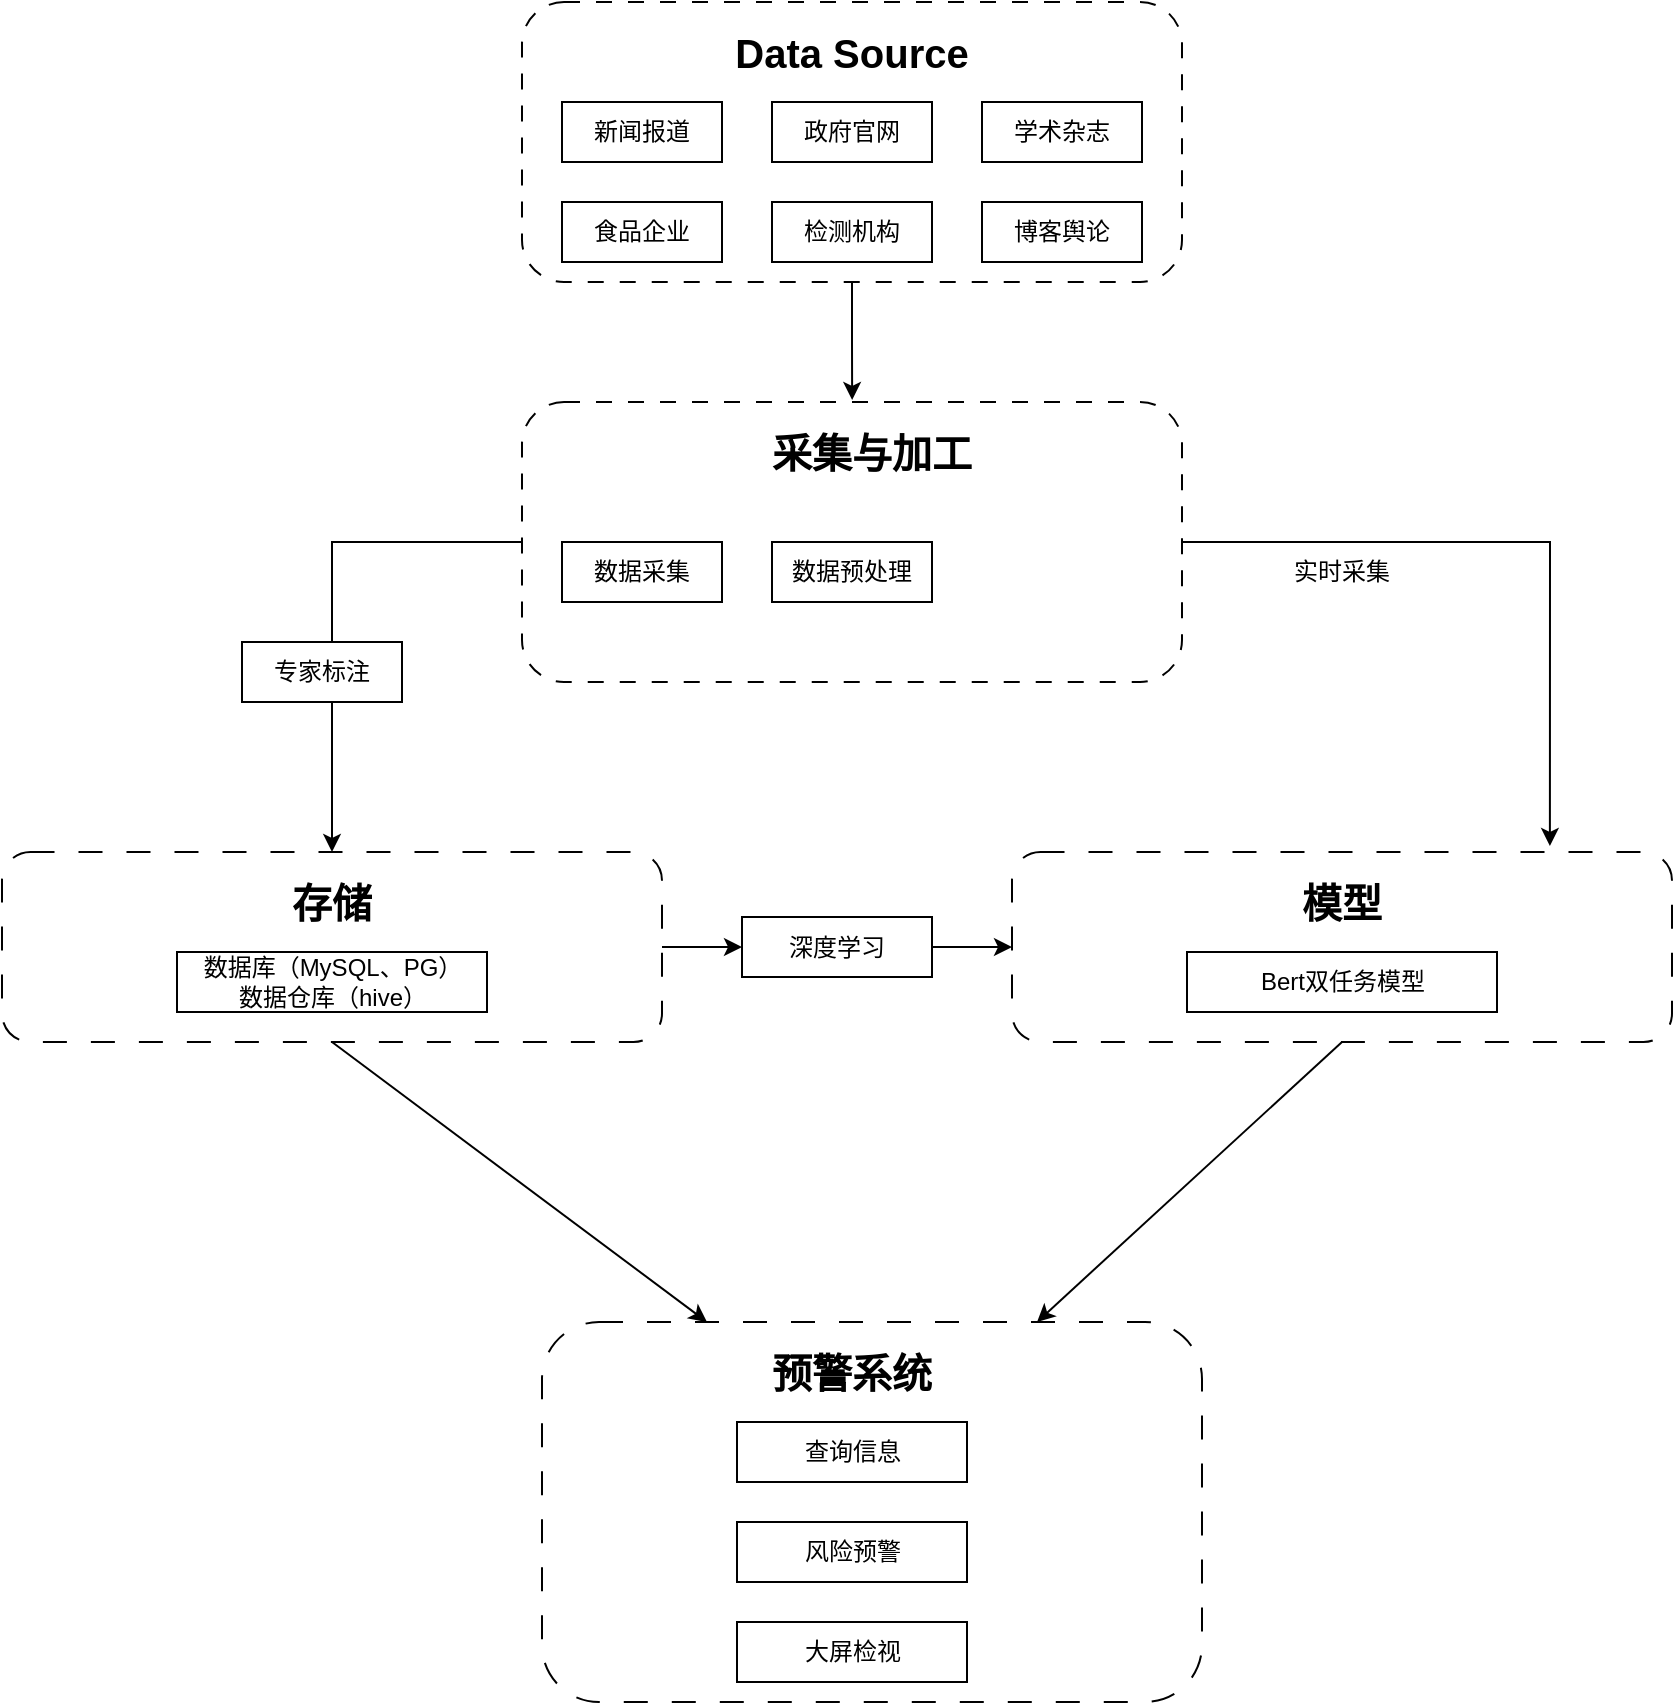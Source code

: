 <mxfile version="22.0.4" type="github">
  <diagram name="第 1 页" id="914V8sja4CJvC9ZfgKHP">
    <mxGraphModel dx="1419" dy="850" grid="1" gridSize="10" guides="1" tooltips="1" connect="1" arrows="1" fold="1" page="1" pageScale="1" pageWidth="827" pageHeight="1169" math="0" shadow="0">
      <root>
        <mxCell id="0" />
        <mxCell id="1" parent="0" />
        <mxCell id="tSgFQOaB9TfaK_oSHJal-1" value="" style="rounded=1;whiteSpace=wrap;html=1;dashed=1;dashPattern=8 8;" vertex="1" parent="1">
          <mxGeometry x="310" y="20" width="330" height="140" as="geometry" />
        </mxCell>
        <mxCell id="tSgFQOaB9TfaK_oSHJal-3" value="&lt;div style=&quot;font-size: 20px;&quot;&gt;&lt;font style=&quot;font-size: 20px;&quot;&gt;Data Source&lt;/font&gt;&lt;/div&gt;" style="text;html=1;strokeColor=none;fillColor=none;align=center;verticalAlign=middle;whiteSpace=wrap;rounded=0;fontStyle=1" vertex="1" parent="1">
          <mxGeometry x="395" y="20" width="160" height="50" as="geometry" />
        </mxCell>
        <mxCell id="tSgFQOaB9TfaK_oSHJal-4" value="新闻报道" style="rounded=0;whiteSpace=wrap;html=1;" vertex="1" parent="1">
          <mxGeometry x="330" y="70" width="80" height="30" as="geometry" />
        </mxCell>
        <mxCell id="tSgFQOaB9TfaK_oSHJal-6" value="政府官网" style="rounded=0;whiteSpace=wrap;html=1;" vertex="1" parent="1">
          <mxGeometry x="435" y="70" width="80" height="30" as="geometry" />
        </mxCell>
        <mxCell id="tSgFQOaB9TfaK_oSHJal-7" value="食品企业" style="rounded=0;whiteSpace=wrap;html=1;" vertex="1" parent="1">
          <mxGeometry x="330" y="120" width="80" height="30" as="geometry" />
        </mxCell>
        <mxCell id="tSgFQOaB9TfaK_oSHJal-8" value="学术杂志" style="rounded=0;whiteSpace=wrap;html=1;" vertex="1" parent="1">
          <mxGeometry x="540" y="70" width="80" height="30" as="geometry" />
        </mxCell>
        <mxCell id="tSgFQOaB9TfaK_oSHJal-9" value="检测机构" style="rounded=0;whiteSpace=wrap;html=1;" vertex="1" parent="1">
          <mxGeometry x="435" y="120" width="80" height="30" as="geometry" />
        </mxCell>
        <mxCell id="tSgFQOaB9TfaK_oSHJal-10" value="博客舆论" style="rounded=0;whiteSpace=wrap;html=1;" vertex="1" parent="1">
          <mxGeometry x="540" y="120" width="80" height="30" as="geometry" />
        </mxCell>
        <mxCell id="tSgFQOaB9TfaK_oSHJal-56" style="edgeStyle=orthogonalEdgeStyle;rounded=0;orthogonalLoop=1;jettySize=auto;html=1;entryX=0.5;entryY=0;entryDx=0;entryDy=0;" edge="1" parent="1" source="tSgFQOaB9TfaK_oSHJal-11" target="tSgFQOaB9TfaK_oSHJal-24">
          <mxGeometry relative="1" as="geometry" />
        </mxCell>
        <mxCell id="tSgFQOaB9TfaK_oSHJal-11" value="" style="rounded=1;whiteSpace=wrap;html=1;dashed=1;dashPattern=8 8;movable=1;resizable=1;rotatable=1;deletable=1;editable=1;locked=0;connectable=1;" vertex="1" parent="1">
          <mxGeometry x="310" y="220" width="330" height="140" as="geometry" />
        </mxCell>
        <mxCell id="tSgFQOaB9TfaK_oSHJal-12" value="&lt;div style=&quot;font-size: 20px;&quot;&gt;&lt;font style=&quot;font-size: 20px;&quot;&gt;采集与加工&lt;/font&gt;&lt;/div&gt;" style="text;html=1;strokeColor=none;fillColor=none;align=center;verticalAlign=middle;whiteSpace=wrap;rounded=0;fontStyle=1;movable=1;resizable=1;rotatable=1;deletable=1;editable=1;locked=0;connectable=1;" vertex="1" parent="1">
          <mxGeometry x="405" y="220" width="160" height="50" as="geometry" />
        </mxCell>
        <mxCell id="tSgFQOaB9TfaK_oSHJal-13" value="数据采集" style="rounded=0;whiteSpace=wrap;html=1;movable=1;resizable=1;rotatable=1;deletable=1;editable=1;locked=0;connectable=1;" vertex="1" parent="1">
          <mxGeometry x="330" y="290" width="80" height="30" as="geometry" />
        </mxCell>
        <mxCell id="tSgFQOaB9TfaK_oSHJal-14" value="数据预处理" style="rounded=0;whiteSpace=wrap;html=1;movable=1;resizable=1;rotatable=1;deletable=1;editable=1;locked=0;connectable=1;" vertex="1" parent="1">
          <mxGeometry x="435" y="290" width="80" height="30" as="geometry" />
        </mxCell>
        <mxCell id="tSgFQOaB9TfaK_oSHJal-40" style="edgeStyle=orthogonalEdgeStyle;rounded=0;orthogonalLoop=1;jettySize=auto;html=1;entryX=0;entryY=0.5;entryDx=0;entryDy=0;" edge="1" parent="1" source="tSgFQOaB9TfaK_oSHJal-62" target="tSgFQOaB9TfaK_oSHJal-36">
          <mxGeometry relative="1" as="geometry" />
        </mxCell>
        <mxCell id="tSgFQOaB9TfaK_oSHJal-23" value="" style="rounded=1;whiteSpace=wrap;html=1;strokeColor=default;dashed=1;dashPattern=12 12;" vertex="1" parent="1">
          <mxGeometry x="50" y="445" width="330" height="95" as="geometry" />
        </mxCell>
        <mxCell id="tSgFQOaB9TfaK_oSHJal-24" value="&lt;font style=&quot;font-size: 20px;&quot;&gt;存储&lt;/font&gt;" style="text;html=1;strokeColor=none;fillColor=none;align=center;verticalAlign=middle;whiteSpace=wrap;rounded=0;fontStyle=1" vertex="1" parent="1">
          <mxGeometry x="135" y="445" width="160" height="50" as="geometry" />
        </mxCell>
        <mxCell id="tSgFQOaB9TfaK_oSHJal-49" style="rounded=0;orthogonalLoop=1;jettySize=auto;html=1;entryX=0.25;entryY=0;entryDx=0;entryDy=0;exitX=0.5;exitY=1;exitDx=0;exitDy=0;" edge="1" parent="1" source="tSgFQOaB9TfaK_oSHJal-23" target="tSgFQOaB9TfaK_oSHJal-47">
          <mxGeometry relative="1" as="geometry" />
        </mxCell>
        <mxCell id="tSgFQOaB9TfaK_oSHJal-28" value="数据库（MySQL、PG）&lt;br&gt;数据仓库（hive）" style="rounded=0;whiteSpace=wrap;html=1;" vertex="1" parent="1">
          <mxGeometry x="137.5" y="495" width="155" height="30" as="geometry" />
        </mxCell>
        <mxCell id="tSgFQOaB9TfaK_oSHJal-48" style="rounded=0;orthogonalLoop=1;jettySize=auto;html=1;entryX=0.75;entryY=0;entryDx=0;entryDy=0;exitX=0.5;exitY=1;exitDx=0;exitDy=0;" edge="1" parent="1" source="tSgFQOaB9TfaK_oSHJal-36" target="tSgFQOaB9TfaK_oSHJal-47">
          <mxGeometry relative="1" as="geometry" />
        </mxCell>
        <mxCell id="tSgFQOaB9TfaK_oSHJal-36" value="" style="rounded=1;whiteSpace=wrap;html=1;strokeColor=default;dashed=1;dashPattern=12 12;" vertex="1" parent="1">
          <mxGeometry x="555" y="445" width="330" height="95" as="geometry" />
        </mxCell>
        <mxCell id="tSgFQOaB9TfaK_oSHJal-37" value="&lt;font style=&quot;font-size: 20px;&quot;&gt;模型&lt;/font&gt;" style="text;html=1;strokeColor=none;fillColor=none;align=center;verticalAlign=middle;whiteSpace=wrap;rounded=0;fontStyle=1" vertex="1" parent="1">
          <mxGeometry x="640" y="445" width="160" height="50" as="geometry" />
        </mxCell>
        <mxCell id="tSgFQOaB9TfaK_oSHJal-39" value="Bert双任务模型" style="rounded=0;whiteSpace=wrap;html=1;" vertex="1" parent="1">
          <mxGeometry x="642.5" y="495" width="155" height="30" as="geometry" />
        </mxCell>
        <mxCell id="tSgFQOaB9TfaK_oSHJal-47" value="" style="rounded=1;whiteSpace=wrap;html=1;strokeColor=default;dashed=1;dashPattern=12 12;" vertex="1" parent="1">
          <mxGeometry x="320" y="680" width="330" height="190" as="geometry" />
        </mxCell>
        <mxCell id="tSgFQOaB9TfaK_oSHJal-50" value="&lt;span style=&quot;font-size: 20px;&quot;&gt;预警系统&lt;/span&gt;" style="text;html=1;strokeColor=none;fillColor=none;align=center;verticalAlign=middle;whiteSpace=wrap;rounded=0;fontStyle=1" vertex="1" parent="1">
          <mxGeometry x="395" y="680" width="160" height="50" as="geometry" />
        </mxCell>
        <mxCell id="tSgFQOaB9TfaK_oSHJal-51" value="查询信息" style="rounded=0;whiteSpace=wrap;html=1;" vertex="1" parent="1">
          <mxGeometry x="417.5" y="730" width="115" height="30" as="geometry" />
        </mxCell>
        <mxCell id="tSgFQOaB9TfaK_oSHJal-52" value="风险预警" style="rounded=0;whiteSpace=wrap;html=1;" vertex="1" parent="1">
          <mxGeometry x="417.5" y="780" width="115" height="30" as="geometry" />
        </mxCell>
        <mxCell id="tSgFQOaB9TfaK_oSHJal-53" value="大屏检视" style="rounded=0;whiteSpace=wrap;html=1;" vertex="1" parent="1">
          <mxGeometry x="417.5" y="830" width="115" height="30" as="geometry" />
        </mxCell>
        <mxCell id="tSgFQOaB9TfaK_oSHJal-55" style="edgeStyle=orthogonalEdgeStyle;rounded=0;orthogonalLoop=1;jettySize=auto;html=1;entryX=0.438;entryY=-0.02;entryDx=0;entryDy=0;entryPerimeter=0;" edge="1" parent="1" source="tSgFQOaB9TfaK_oSHJal-1" target="tSgFQOaB9TfaK_oSHJal-12">
          <mxGeometry relative="1" as="geometry" />
        </mxCell>
        <mxCell id="tSgFQOaB9TfaK_oSHJal-57" style="edgeStyle=orthogonalEdgeStyle;rounded=0;orthogonalLoop=1;jettySize=auto;html=1;entryX=0.815;entryY=-0.032;entryDx=0;entryDy=0;entryPerimeter=0;exitX=1;exitY=0.5;exitDx=0;exitDy=0;" edge="1" parent="1" source="tSgFQOaB9TfaK_oSHJal-11" target="tSgFQOaB9TfaK_oSHJal-36">
          <mxGeometry relative="1" as="geometry">
            <mxPoint x="730" y="292.5" as="sourcePoint" />
          </mxGeometry>
        </mxCell>
        <mxCell id="tSgFQOaB9TfaK_oSHJal-58" value="实时采集" style="text;html=1;strokeColor=none;fillColor=none;align=center;verticalAlign=middle;whiteSpace=wrap;rounded=0;" vertex="1" parent="1">
          <mxGeometry x="690" y="290" width="60" height="30" as="geometry" />
        </mxCell>
        <mxCell id="tSgFQOaB9TfaK_oSHJal-61" value="专家标注" style="rounded=0;whiteSpace=wrap;html=1;movable=1;resizable=1;rotatable=1;deletable=1;editable=1;locked=0;connectable=1;" vertex="1" parent="1">
          <mxGeometry x="170" y="340" width="80" height="30" as="geometry" />
        </mxCell>
        <mxCell id="tSgFQOaB9TfaK_oSHJal-63" value="" style="edgeStyle=orthogonalEdgeStyle;rounded=0;orthogonalLoop=1;jettySize=auto;html=1;entryX=0;entryY=0.5;entryDx=0;entryDy=0;" edge="1" parent="1" source="tSgFQOaB9TfaK_oSHJal-23" target="tSgFQOaB9TfaK_oSHJal-62">
          <mxGeometry relative="1" as="geometry">
            <mxPoint x="380" y="493" as="sourcePoint" />
            <mxPoint x="555" y="493" as="targetPoint" />
          </mxGeometry>
        </mxCell>
        <mxCell id="tSgFQOaB9TfaK_oSHJal-62" value="深度学习" style="rounded=0;whiteSpace=wrap;html=1;" vertex="1" parent="1">
          <mxGeometry x="420" y="477.5" width="95" height="30" as="geometry" />
        </mxCell>
      </root>
    </mxGraphModel>
  </diagram>
</mxfile>
